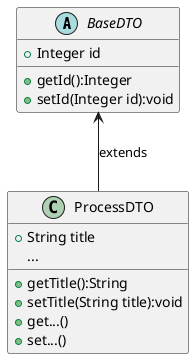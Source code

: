 @startuml
abstract class BaseDTO {
+Integer id
+getId():Integer
+setId(Integer id):void
}

class ProcessDTO {
+String title
...
+getTitle():String
+setTitle(String title):void
+get...()
+set...()
}

BaseDTO <-- ProcessDTO : extends
@enduml